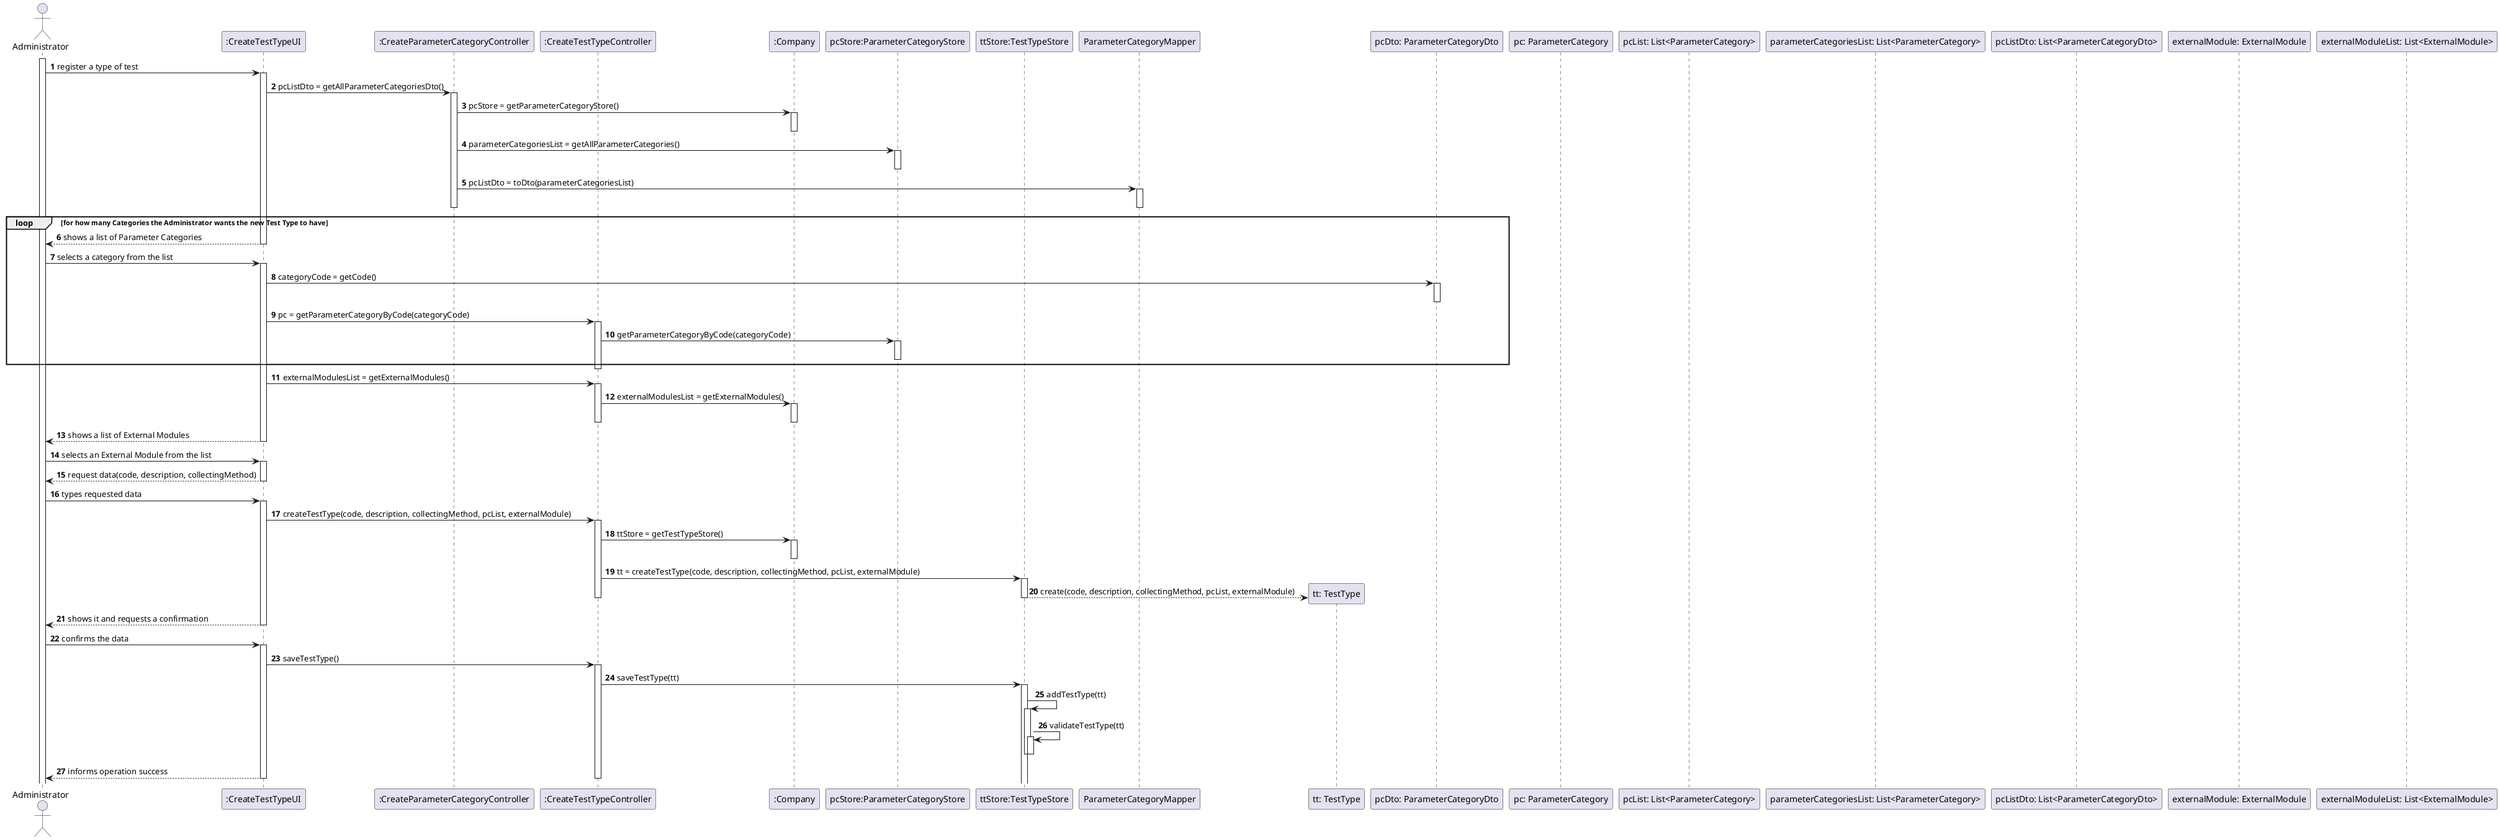@startuml
autonumber

actor "Administrator" as admin
activate admin

participant ":CreateTestTypeUI" as CreateTestTypeUI
participant ":CreateParameterCategoryController" as CreateParameterCategoryController
participant ":CreateTestTypeController" as CreateTestTypeController
participant ":Company" as Company
participant "pcStore:ParameterCategoryStore" as ParameterCategoryStore
participant "ttStore:TestTypeStore" as TestTypeStore
participant "ParameterCategoryMapper" as ParameterCategoryMapper
participant "tt: TestType" as TestType
participant "pcDto: ParameterCategoryDto" as pcDto
participant "pc: ParameterCategory"
participant "pcList: List<ParameterCategory>" as pcList
participant "parameterCategoriesList: List<ParameterCategory>" as ParameterCategoriesList
participant "pcListDto: List<ParameterCategoryDto>" as pcListDto
participant "externalModule: ExternalModule"
participant "externalModuleList: List<ExternalModule>"


admin -> CreateTestTypeUI : register a type of test


activate CreateTestTypeUI


CreateTestTypeUI -> CreateParameterCategoryController: pcListDto = getAllParameterCategoriesDto()



activate CreateParameterCategoryController
CreateParameterCategoryController -> Company: pcStore = getParameterCategoryStore()
activate Company
deactivate Company


CreateParameterCategoryController -> ParameterCategoryStore: parameterCategoriesList = getAllParameterCategories()
activate ParameterCategoryStore
deactivate ParameterCategoryStore


CreateParameterCategoryController -> ParameterCategoryMapper: pcListDto = toDto(parameterCategoriesList)
activate ParameterCategoryMapper
deactivate ParameterCategoryMapper
deactivate CreateParameterCategoryController


loop for how many Categories the Administrator wants the new Test Type to have


CreateTestTypeUI --> admin: shows a list of Parameter Categories
deactivate CreateTestTypeUI


admin -> CreateTestTypeUI: selects a category from the list
activate CreateTestTypeUI


CreateTestTypeUI -> pcDto: categoryCode = getCode()
activate pcDto
deactivate pcDto


CreateTestTypeUI -> CreateTestTypeController: pc = getParameterCategoryByCode(categoryCode)
activate CreateTestTypeController


CreateTestTypeController -> ParameterCategoryStore : getParameterCategoryByCode(categoryCode)
activate ParameterCategoryStore
deactivate ParameterCategoryStore
end
deactivate CreateTestTypeController


CreateTestTypeUI -> CreateTestTypeController : externalModulesList = getExternalModules()
activate CreateTestTypeController


CreateTestTypeController -> Company : externalModulesList = getExternalModules()
activate Company
deactivate CreateTestTypeController
deactivate Company




CreateTestTypeUI --> admin : shows a list of External Modules
deactivate CreateTestTypeUI


admin -> CreateTestTypeUI : selects an External Module from the list
activate CreateTestTypeUI


CreateTestTypeUI --> admin: request data(code, description, collectingMethod)
deactivate CreateTestTypeUI



admin -> CreateTestTypeUI : types requested data
activate CreateTestTypeUI


CreateTestTypeUI -> CreateTestTypeController: createTestType(code, description, collectingMethod, pcList, externalModule)
activate CreateTestTypeController


CreateTestTypeController -> Company : ttStore = getTestTypeStore()
activate Company
deactivate Company


CreateTestTypeController -> TestTypeStore : tt = createTestType(code, description, collectingMethod, pcList, externalModule)
activate TestTypeStore
create TestType


TestTypeStore --> TestType : create(code, description, collectingMethod, pcList, externalModule)
deactivate TestTypeStore


deactivate CreateTestTypeController
CreateTestTypeUI --> admin: shows it and requests a confirmation



deactivate CreateTestTypeUI
admin -> CreateTestTypeUI: confirms the data


activate CreateTestTypeUI
CreateTestTypeUI -> CreateTestTypeController: saveTestType()
activate CreateTestTypeController

CreateTestTypeController -> TestTypeStore++ : saveTestType(tt)
TestTypeStore -> TestTypeStore: addTestType(tt)
activate TestTypeStore


TestTypeStore -> TestTypeStore: validateTestType(tt)
activate TestTypeStore
deactivate TestTypeStore
deactivate TestTypeStore


CreateTestTypeUI --> admin: informs operation success
deactivate CreateTestTypeController
deactivate CreateTestTypeUI

@enduml